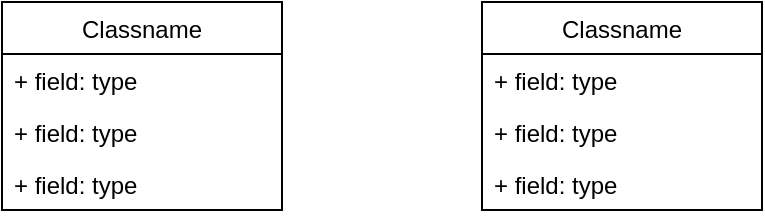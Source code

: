 <mxfile pages="1" version="11.2.8" type="github"><diagram id="nQ6631Qu3Q6e1OB9l3-K" name="Page-1"><mxGraphModel dx="782" dy="746" grid="1" gridSize="10" guides="1" tooltips="1" connect="1" arrows="1" fold="1" page="1" pageScale="1" pageWidth="827" pageHeight="1169" math="0" shadow="0"><root><mxCell id="0"/><mxCell id="1" parent="0"/><mxCell id="ooN2QmmTL1DhAVYwCJyI-1" value="Classname" style="swimlane;fontStyle=0;childLayout=stackLayout;horizontal=1;startSize=26;fillColor=none;horizontalStack=0;resizeParent=1;resizeParentMax=0;resizeLast=0;collapsible=1;marginBottom=0;" parent="1" vertex="1"><mxGeometry x="40" y="85" width="140" height="104" as="geometry"/></mxCell><mxCell id="ooN2QmmTL1DhAVYwCJyI-2" value="+ field: type" style="text;strokeColor=none;fillColor=none;align=left;verticalAlign=top;spacingLeft=4;spacingRight=4;overflow=hidden;rotatable=0;points=[[0,0.5],[1,0.5]];portConstraint=eastwest;" parent="ooN2QmmTL1DhAVYwCJyI-1" vertex="1"><mxGeometry y="26" width="140" height="26" as="geometry"/></mxCell><mxCell id="ooN2QmmTL1DhAVYwCJyI-3" value="+ field: type" style="text;strokeColor=none;fillColor=none;align=left;verticalAlign=top;spacingLeft=4;spacingRight=4;overflow=hidden;rotatable=0;points=[[0,0.5],[1,0.5]];portConstraint=eastwest;" parent="ooN2QmmTL1DhAVYwCJyI-1" vertex="1"><mxGeometry y="52" width="140" height="26" as="geometry"/></mxCell><mxCell id="ooN2QmmTL1DhAVYwCJyI-4" value="+ field: type" style="text;strokeColor=none;fillColor=none;align=left;verticalAlign=top;spacingLeft=4;spacingRight=4;overflow=hidden;rotatable=0;points=[[0,0.5],[1,0.5]];portConstraint=eastwest;" parent="ooN2QmmTL1DhAVYwCJyI-1" vertex="1"><mxGeometry y="78" width="140" height="26" as="geometry"/></mxCell><mxCell id="ooN2QmmTL1DhAVYwCJyI-5" value="Classname" style="swimlane;fontStyle=0;childLayout=stackLayout;horizontal=1;startSize=26;fillColor=none;horizontalStack=0;resizeParent=1;resizeParentMax=0;resizeLast=0;collapsible=1;marginBottom=0;" parent="1" vertex="1"><mxGeometry x="280" y="85" width="140" height="104" as="geometry"/></mxCell><mxCell id="ooN2QmmTL1DhAVYwCJyI-6" value="+ field: type" style="text;strokeColor=none;fillColor=none;align=left;verticalAlign=top;spacingLeft=4;spacingRight=4;overflow=hidden;rotatable=0;points=[[0,0.5],[1,0.5]];portConstraint=eastwest;" parent="ooN2QmmTL1DhAVYwCJyI-5" vertex="1"><mxGeometry y="26" width="140" height="26" as="geometry"/></mxCell><mxCell id="ooN2QmmTL1DhAVYwCJyI-7" value="+ field: type" style="text;strokeColor=none;fillColor=none;align=left;verticalAlign=top;spacingLeft=4;spacingRight=4;overflow=hidden;rotatable=0;points=[[0,0.5],[1,0.5]];portConstraint=eastwest;" parent="ooN2QmmTL1DhAVYwCJyI-5" vertex="1"><mxGeometry y="52" width="140" height="26" as="geometry"/></mxCell><mxCell id="ooN2QmmTL1DhAVYwCJyI-8" value="+ field: type" style="text;strokeColor=none;fillColor=none;align=left;verticalAlign=top;spacingLeft=4;spacingRight=4;overflow=hidden;rotatable=0;points=[[0,0.5],[1,0.5]];portConstraint=eastwest;" parent="ooN2QmmTL1DhAVYwCJyI-5" vertex="1"><mxGeometry y="78" width="140" height="26" as="geometry"/></mxCell></root></mxGraphModel></diagram></mxfile>